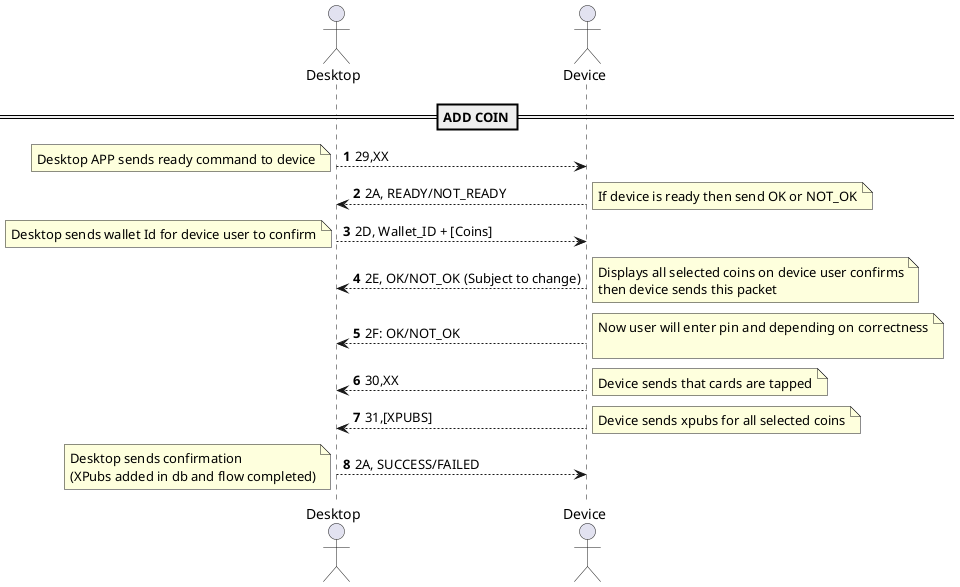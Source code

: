 @startuml
autonumber
actor Desktop
actor Device

==ADD COIN==

autonumber
Desktop-->Device: 29,XX
note Left: Desktop APP sends ready command to device

Device-->Desktop: 2A, READY/NOT_READY
note Right: If device is ready then send OK or NOT_OK

Desktop-->Device: 2D, Wallet_ID + [Coins]
note Left: Desktop sends wallet Id for device user to confirm

Device-->Desktop: 2E, OK/NOT_OK (Subject to change)
note Right: Displays all selected coins on device user confirms\nthen device sends this packet

Device-->Desktop: 2F: OK/NOT_OK
note Right: Now user will enter pin and depending on correctness\n

Device-->Desktop: 30,XX
note Right: Device sends that cards are tapped

Device-->Desktop: 31,[XPUBS]
note Right: Device sends xpubs for all selected coins

Desktop-->Device: 2A, SUCCESS/FAILED
note Left: Desktop sends confirmation \n(XPubs added in db and flow completed)

@enduml